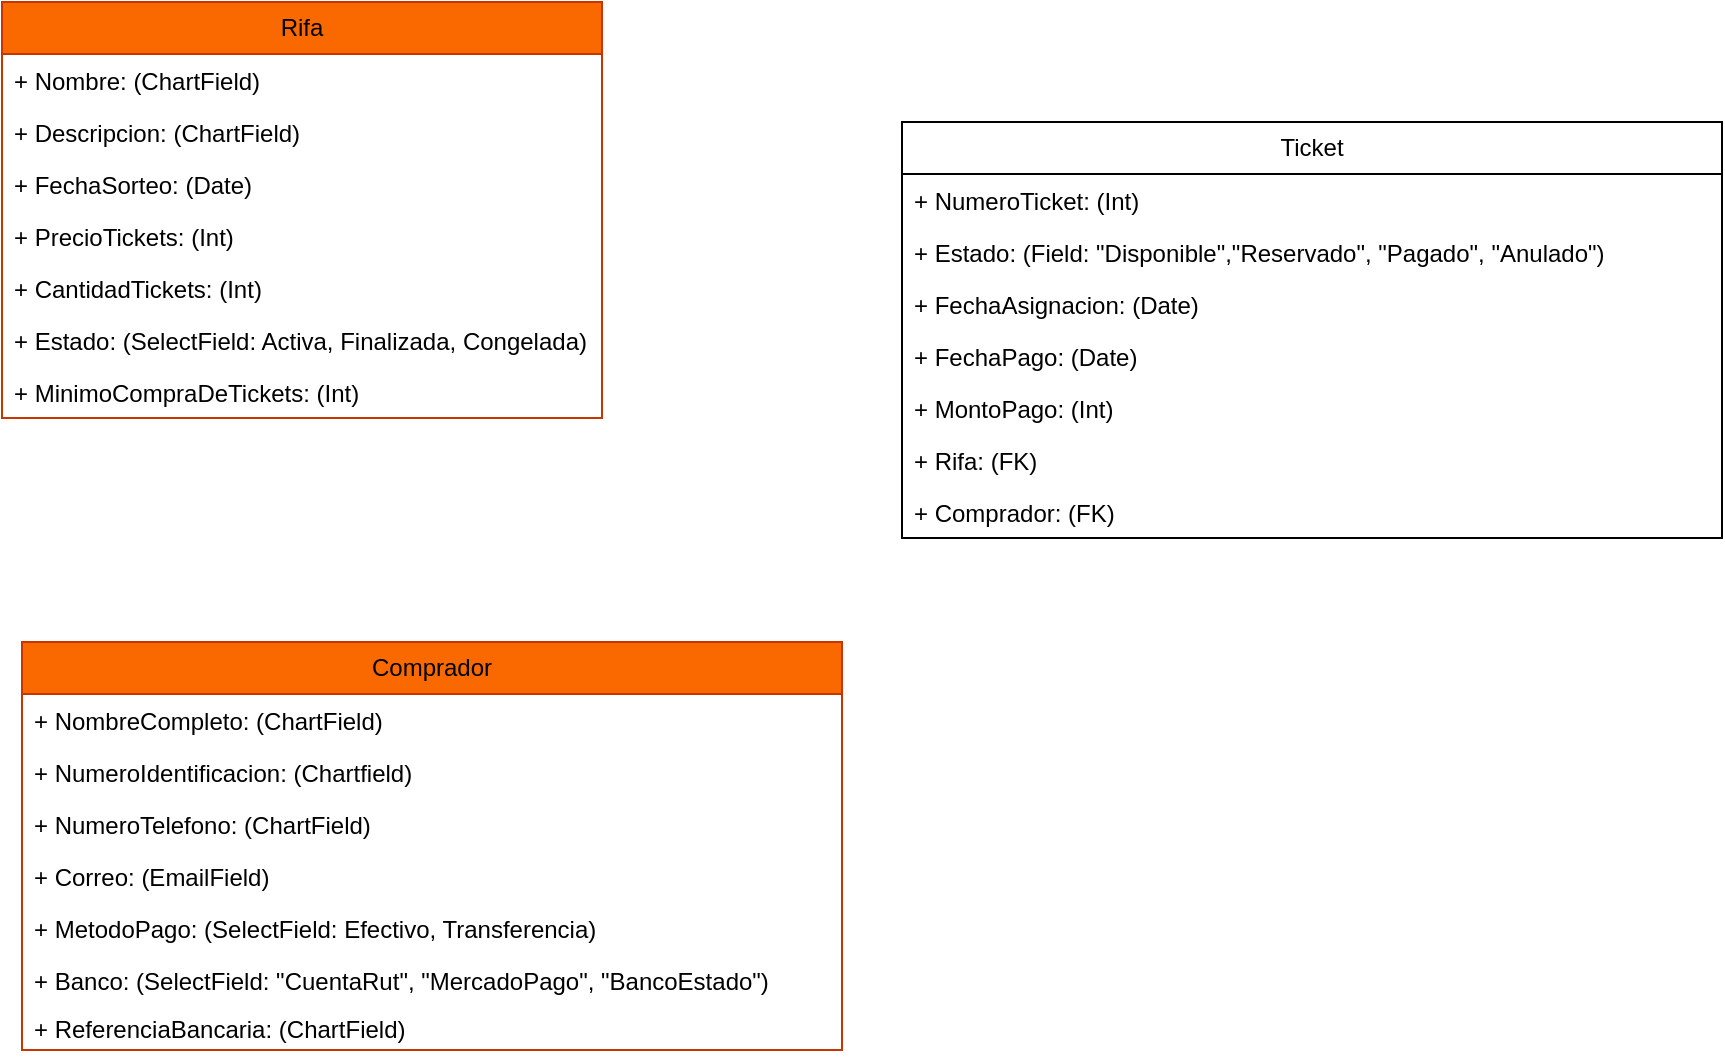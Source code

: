 <mxfile version="27.0.6">
  <diagram id="C5RBs43oDa-KdzZeNtuy" name="Page-1">
    <mxGraphModel dx="509" dy="358" grid="1" gridSize="10" guides="1" tooltips="1" connect="1" arrows="1" fold="1" page="1" pageScale="1" pageWidth="827" pageHeight="1169" math="0" shadow="0">
      <root>
        <mxCell id="WIyWlLk6GJQsqaUBKTNV-0" />
        <mxCell id="WIyWlLk6GJQsqaUBKTNV-1" parent="WIyWlLk6GJQsqaUBKTNV-0" />
        <mxCell id="qjrBfLxIO2luRXMRiwYr-0" value="Rifa" style="swimlane;fontStyle=0;childLayout=stackLayout;horizontal=1;startSize=26;fillColor=#fa6800;horizontalStack=0;resizeParent=1;resizeParentMax=0;resizeLast=0;collapsible=1;marginBottom=0;whiteSpace=wrap;html=1;fontColor=#000000;strokeColor=#C73500;" vertex="1" parent="WIyWlLk6GJQsqaUBKTNV-1">
          <mxGeometry x="150" y="50" width="300" height="208" as="geometry" />
        </mxCell>
        <mxCell id="qjrBfLxIO2luRXMRiwYr-1" value="+ Nombre: (ChartField)" style="text;strokeColor=none;fillColor=none;align=left;verticalAlign=top;spacingLeft=4;spacingRight=4;overflow=hidden;rotatable=0;points=[[0,0.5],[1,0.5]];portConstraint=eastwest;whiteSpace=wrap;html=1;" vertex="1" parent="qjrBfLxIO2luRXMRiwYr-0">
          <mxGeometry y="26" width="300" height="26" as="geometry" />
        </mxCell>
        <mxCell id="qjrBfLxIO2luRXMRiwYr-2" value="+ Descripcion: (ChartField)" style="text;strokeColor=none;fillColor=none;align=left;verticalAlign=top;spacingLeft=4;spacingRight=4;overflow=hidden;rotatable=0;points=[[0,0.5],[1,0.5]];portConstraint=eastwest;whiteSpace=wrap;html=1;" vertex="1" parent="qjrBfLxIO2luRXMRiwYr-0">
          <mxGeometry y="52" width="300" height="26" as="geometry" />
        </mxCell>
        <mxCell id="qjrBfLxIO2luRXMRiwYr-3" value="+ FechaSorteo: (Date)" style="text;strokeColor=none;fillColor=none;align=left;verticalAlign=top;spacingLeft=4;spacingRight=4;overflow=hidden;rotatable=0;points=[[0,0.5],[1,0.5]];portConstraint=eastwest;whiteSpace=wrap;html=1;" vertex="1" parent="qjrBfLxIO2luRXMRiwYr-0">
          <mxGeometry y="78" width="300" height="26" as="geometry" />
        </mxCell>
        <mxCell id="qjrBfLxIO2luRXMRiwYr-5" value="+ PrecioTickets: (Int)" style="text;strokeColor=none;fillColor=none;align=left;verticalAlign=top;spacingLeft=4;spacingRight=4;overflow=hidden;rotatable=0;points=[[0,0.5],[1,0.5]];portConstraint=eastwest;whiteSpace=wrap;html=1;" vertex="1" parent="qjrBfLxIO2luRXMRiwYr-0">
          <mxGeometry y="104" width="300" height="26" as="geometry" />
        </mxCell>
        <mxCell id="qjrBfLxIO2luRXMRiwYr-6" value="+ CantidadTickets: (Int)" style="text;strokeColor=none;fillColor=none;align=left;verticalAlign=top;spacingLeft=4;spacingRight=4;overflow=hidden;rotatable=0;points=[[0,0.5],[1,0.5]];portConstraint=eastwest;whiteSpace=wrap;html=1;" vertex="1" parent="qjrBfLxIO2luRXMRiwYr-0">
          <mxGeometry y="130" width="300" height="26" as="geometry" />
        </mxCell>
        <mxCell id="qjrBfLxIO2luRXMRiwYr-7" value="+ Estado: (SelectField: Activa, Finalizada, Congelada)" style="text;strokeColor=none;fillColor=none;align=left;verticalAlign=top;spacingLeft=4;spacingRight=4;overflow=hidden;rotatable=0;points=[[0,0.5],[1,0.5]];portConstraint=eastwest;whiteSpace=wrap;html=1;" vertex="1" parent="qjrBfLxIO2luRXMRiwYr-0">
          <mxGeometry y="156" width="300" height="26" as="geometry" />
        </mxCell>
        <mxCell id="qjrBfLxIO2luRXMRiwYr-16" value="+ MinimoCompraDeTickets: (Int)" style="text;strokeColor=none;fillColor=none;align=left;verticalAlign=top;spacingLeft=4;spacingRight=4;overflow=hidden;rotatable=0;points=[[0,0.5],[1,0.5]];portConstraint=eastwest;whiteSpace=wrap;html=1;" vertex="1" parent="qjrBfLxIO2luRXMRiwYr-0">
          <mxGeometry y="182" width="300" height="26" as="geometry" />
        </mxCell>
        <mxCell id="qjrBfLxIO2luRXMRiwYr-8" value="Ticket" style="swimlane;fontStyle=0;childLayout=stackLayout;horizontal=1;startSize=26;fillColor=none;horizontalStack=0;resizeParent=1;resizeParentMax=0;resizeLast=0;collapsible=1;marginBottom=0;whiteSpace=wrap;html=1;" vertex="1" parent="WIyWlLk6GJQsqaUBKTNV-1">
          <mxGeometry x="600" y="110" width="410" height="208" as="geometry" />
        </mxCell>
        <mxCell id="qjrBfLxIO2luRXMRiwYr-9" value="+ NumeroTicket: (Int)" style="text;strokeColor=none;fillColor=none;align=left;verticalAlign=top;spacingLeft=4;spacingRight=4;overflow=hidden;rotatable=0;points=[[0,0.5],[1,0.5]];portConstraint=eastwest;whiteSpace=wrap;html=1;" vertex="1" parent="qjrBfLxIO2luRXMRiwYr-8">
          <mxGeometry y="26" width="410" height="26" as="geometry" />
        </mxCell>
        <mxCell id="qjrBfLxIO2luRXMRiwYr-10" value="+ Estado: (Field: &quot;Disponible&quot;,&quot;Reservado&quot;, &quot;Pagado&quot;, &quot;Anulado&quot;)" style="text;strokeColor=none;fillColor=none;align=left;verticalAlign=top;spacingLeft=4;spacingRight=4;overflow=hidden;rotatable=0;points=[[0,0.5],[1,0.5]];portConstraint=eastwest;whiteSpace=wrap;html=1;" vertex="1" parent="qjrBfLxIO2luRXMRiwYr-8">
          <mxGeometry y="52" width="410" height="26" as="geometry" />
        </mxCell>
        <mxCell id="qjrBfLxIO2luRXMRiwYr-11" value="+ FechaAsignacion: (Date)" style="text;strokeColor=none;fillColor=none;align=left;verticalAlign=top;spacingLeft=4;spacingRight=4;overflow=hidden;rotatable=0;points=[[0,0.5],[1,0.5]];portConstraint=eastwest;whiteSpace=wrap;html=1;" vertex="1" parent="qjrBfLxIO2luRXMRiwYr-8">
          <mxGeometry y="78" width="410" height="26" as="geometry" />
        </mxCell>
        <mxCell id="qjrBfLxIO2luRXMRiwYr-12" value="+ FechaPago: (Date)" style="text;strokeColor=none;fillColor=none;align=left;verticalAlign=top;spacingLeft=4;spacingRight=4;overflow=hidden;rotatable=0;points=[[0,0.5],[1,0.5]];portConstraint=eastwest;whiteSpace=wrap;html=1;" vertex="1" parent="qjrBfLxIO2luRXMRiwYr-8">
          <mxGeometry y="104" width="410" height="26" as="geometry" />
        </mxCell>
        <mxCell id="qjrBfLxIO2luRXMRiwYr-13" value="+ MontoPago: (Int)" style="text;strokeColor=none;fillColor=none;align=left;verticalAlign=top;spacingLeft=4;spacingRight=4;overflow=hidden;rotatable=0;points=[[0,0.5],[1,0.5]];portConstraint=eastwest;whiteSpace=wrap;html=1;" vertex="1" parent="qjrBfLxIO2luRXMRiwYr-8">
          <mxGeometry y="130" width="410" height="26" as="geometry" />
        </mxCell>
        <mxCell id="qjrBfLxIO2luRXMRiwYr-14" value="+ Rifa: (FK)" style="text;strokeColor=none;fillColor=none;align=left;verticalAlign=top;spacingLeft=4;spacingRight=4;overflow=hidden;rotatable=0;points=[[0,0.5],[1,0.5]];portConstraint=eastwest;whiteSpace=wrap;html=1;" vertex="1" parent="qjrBfLxIO2luRXMRiwYr-8">
          <mxGeometry y="156" width="410" height="26" as="geometry" />
        </mxCell>
        <mxCell id="qjrBfLxIO2luRXMRiwYr-15" value="+ Comprador: (FK)" style="text;strokeColor=none;fillColor=none;align=left;verticalAlign=top;spacingLeft=4;spacingRight=4;overflow=hidden;rotatable=0;points=[[0,0.5],[1,0.5]];portConstraint=eastwest;whiteSpace=wrap;html=1;" vertex="1" parent="qjrBfLxIO2luRXMRiwYr-8">
          <mxGeometry y="182" width="410" height="26" as="geometry" />
        </mxCell>
        <mxCell id="qjrBfLxIO2luRXMRiwYr-17" value="Comprador" style="swimlane;fontStyle=0;childLayout=stackLayout;horizontal=1;startSize=26;fillColor=#fa6800;horizontalStack=0;resizeParent=1;resizeParentMax=0;resizeLast=0;collapsible=1;marginBottom=0;whiteSpace=wrap;html=1;fontColor=#000000;strokeColor=#C73500;" vertex="1" parent="WIyWlLk6GJQsqaUBKTNV-1">
          <mxGeometry x="160" y="370" width="410" height="204" as="geometry" />
        </mxCell>
        <mxCell id="qjrBfLxIO2luRXMRiwYr-18" value="+ NombreCompleto: (ChartField)" style="text;strokeColor=none;fillColor=none;align=left;verticalAlign=top;spacingLeft=4;spacingRight=4;overflow=hidden;rotatable=0;points=[[0,0.5],[1,0.5]];portConstraint=eastwest;whiteSpace=wrap;html=1;" vertex="1" parent="qjrBfLxIO2luRXMRiwYr-17">
          <mxGeometry y="26" width="410" height="26" as="geometry" />
        </mxCell>
        <mxCell id="qjrBfLxIO2luRXMRiwYr-19" value="+ NumeroIdentificacion: (Chartfield)" style="text;strokeColor=none;fillColor=none;align=left;verticalAlign=top;spacingLeft=4;spacingRight=4;overflow=hidden;rotatable=0;points=[[0,0.5],[1,0.5]];portConstraint=eastwest;whiteSpace=wrap;html=1;" vertex="1" parent="qjrBfLxIO2luRXMRiwYr-17">
          <mxGeometry y="52" width="410" height="26" as="geometry" />
        </mxCell>
        <mxCell id="qjrBfLxIO2luRXMRiwYr-20" value="+ NumeroTelefono: (ChartField)" style="text;strokeColor=none;fillColor=none;align=left;verticalAlign=top;spacingLeft=4;spacingRight=4;overflow=hidden;rotatable=0;points=[[0,0.5],[1,0.5]];portConstraint=eastwest;whiteSpace=wrap;html=1;" vertex="1" parent="qjrBfLxIO2luRXMRiwYr-17">
          <mxGeometry y="78" width="410" height="26" as="geometry" />
        </mxCell>
        <mxCell id="qjrBfLxIO2luRXMRiwYr-21" value="+ Correo: (EmailField)" style="text;strokeColor=none;fillColor=none;align=left;verticalAlign=top;spacingLeft=4;spacingRight=4;overflow=hidden;rotatable=0;points=[[0,0.5],[1,0.5]];portConstraint=eastwest;whiteSpace=wrap;html=1;" vertex="1" parent="qjrBfLxIO2luRXMRiwYr-17">
          <mxGeometry y="104" width="410" height="26" as="geometry" />
        </mxCell>
        <mxCell id="qjrBfLxIO2luRXMRiwYr-22" value="+ MetodoPago: (SelectField: Efectivo, Transferencia)" style="text;strokeColor=none;fillColor=none;align=left;verticalAlign=top;spacingLeft=4;spacingRight=4;overflow=hidden;rotatable=0;points=[[0,0.5],[1,0.5]];portConstraint=eastwest;whiteSpace=wrap;html=1;" vertex="1" parent="qjrBfLxIO2luRXMRiwYr-17">
          <mxGeometry y="130" width="410" height="26" as="geometry" />
        </mxCell>
        <mxCell id="qjrBfLxIO2luRXMRiwYr-23" value="+ Banco: (SelectField: &quot;CuentaRut&quot;, &quot;MercadoPago&quot;, &quot;BancoEstado&quot;)" style="text;strokeColor=none;fillColor=none;align=left;verticalAlign=top;spacingLeft=4;spacingRight=4;overflow=hidden;rotatable=0;points=[[0,0.5],[1,0.5]];portConstraint=eastwest;whiteSpace=wrap;html=1;" vertex="1" parent="qjrBfLxIO2luRXMRiwYr-17">
          <mxGeometry y="156" width="410" height="24" as="geometry" />
        </mxCell>
        <mxCell id="qjrBfLxIO2luRXMRiwYr-26" value="+ ReferenciaBancaria: (ChartField)" style="text;strokeColor=none;fillColor=none;align=left;verticalAlign=top;spacingLeft=4;spacingRight=4;overflow=hidden;rotatable=0;points=[[0,0.5],[1,0.5]];portConstraint=eastwest;whiteSpace=wrap;html=1;" vertex="1" parent="qjrBfLxIO2luRXMRiwYr-17">
          <mxGeometry y="180" width="410" height="24" as="geometry" />
        </mxCell>
      </root>
    </mxGraphModel>
  </diagram>
</mxfile>
